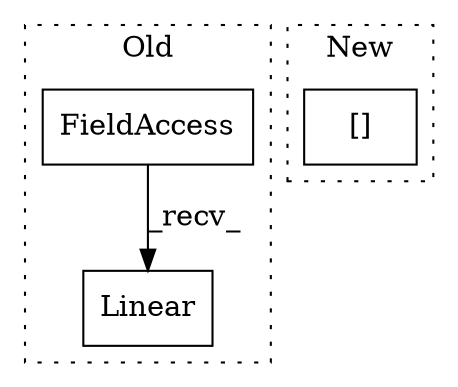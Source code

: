digraph G {
subgraph cluster0 {
1 [label="Linear" a="32" s="1157,1185" l="7,1" shape="box"];
3 [label="FieldAccess" a="22" s="1148" l="8" shape="box"];
label = "Old";
style="dotted";
}
subgraph cluster1 {
2 [label="[]" a="2" s="2166,2186" l="19,1" shape="box"];
label = "New";
style="dotted";
}
3 -> 1 [label="_recv_"];
}